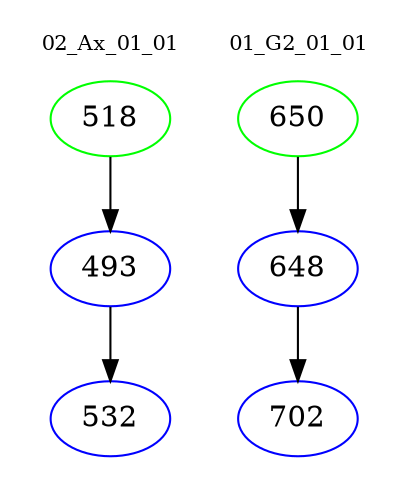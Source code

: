 digraph{
subgraph cluster_0 {
color = white
label = "02_Ax_01_01";
fontsize=10;
T0_518 [label="518", color="green"]
T0_518 -> T0_493 [color="black"]
T0_493 [label="493", color="blue"]
T0_493 -> T0_532 [color="black"]
T0_532 [label="532", color="blue"]
}
subgraph cluster_1 {
color = white
label = "01_G2_01_01";
fontsize=10;
T1_650 [label="650", color="green"]
T1_650 -> T1_648 [color="black"]
T1_648 [label="648", color="blue"]
T1_648 -> T1_702 [color="black"]
T1_702 [label="702", color="blue"]
}
}
